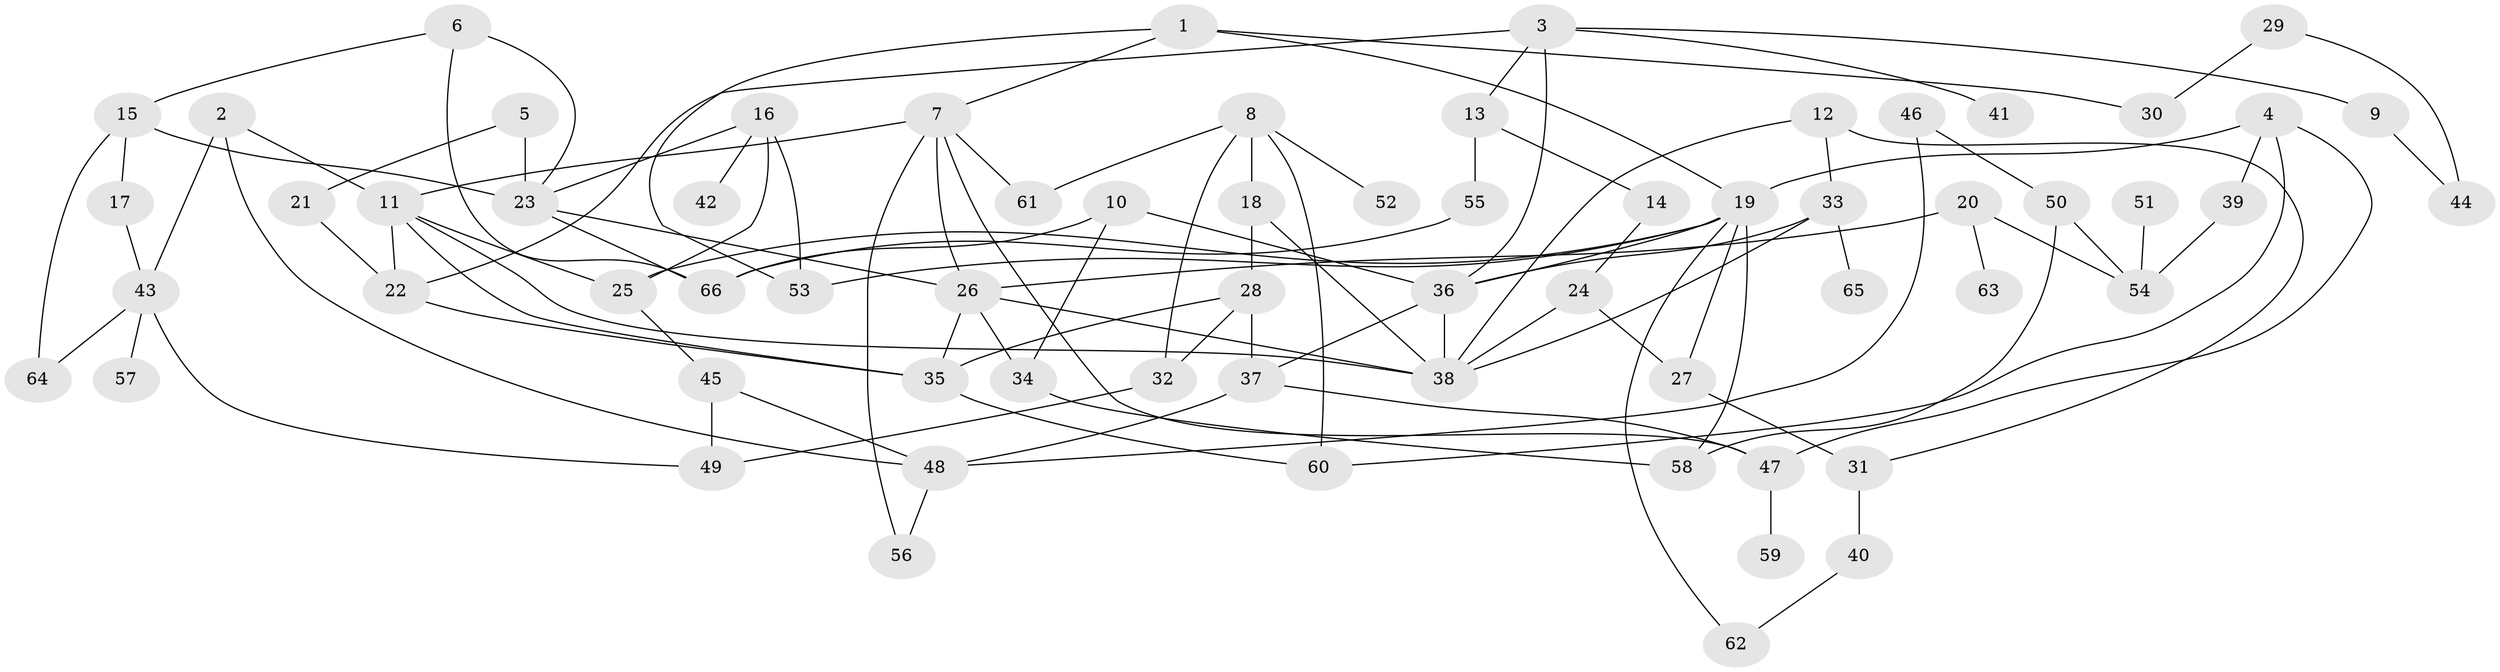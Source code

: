 // original degree distribution, {7: 0.045454545454545456, 2: 0.32575757575757575, 9: 0.007575757575757576, 4: 0.13636363636363635, 3: 0.18181818181818182, 6: 0.007575757575757576, 5: 0.045454545454545456, 1: 0.25}
// Generated by graph-tools (version 1.1) at 2025/01/03/09/25 03:01:04]
// undirected, 66 vertices, 106 edges
graph export_dot {
graph [start="1"]
  node [color=gray90,style=filled];
  1;
  2;
  3;
  4;
  5;
  6;
  7;
  8;
  9;
  10;
  11;
  12;
  13;
  14;
  15;
  16;
  17;
  18;
  19;
  20;
  21;
  22;
  23;
  24;
  25;
  26;
  27;
  28;
  29;
  30;
  31;
  32;
  33;
  34;
  35;
  36;
  37;
  38;
  39;
  40;
  41;
  42;
  43;
  44;
  45;
  46;
  47;
  48;
  49;
  50;
  51;
  52;
  53;
  54;
  55;
  56;
  57;
  58;
  59;
  60;
  61;
  62;
  63;
  64;
  65;
  66;
  1 -- 7 [weight=1.0];
  1 -- 19 [weight=1.0];
  1 -- 30 [weight=1.0];
  1 -- 53 [weight=1.0];
  2 -- 11 [weight=1.0];
  2 -- 43 [weight=2.0];
  2 -- 48 [weight=1.0];
  3 -- 9 [weight=1.0];
  3 -- 13 [weight=1.0];
  3 -- 22 [weight=1.0];
  3 -- 36 [weight=1.0];
  3 -- 41 [weight=1.0];
  4 -- 19 [weight=1.0];
  4 -- 39 [weight=1.0];
  4 -- 47 [weight=1.0];
  4 -- 60 [weight=1.0];
  5 -- 21 [weight=1.0];
  5 -- 23 [weight=1.0];
  6 -- 15 [weight=1.0];
  6 -- 23 [weight=1.0];
  6 -- 66 [weight=1.0];
  7 -- 11 [weight=1.0];
  7 -- 26 [weight=1.0];
  7 -- 47 [weight=1.0];
  7 -- 56 [weight=1.0];
  7 -- 61 [weight=1.0];
  8 -- 18 [weight=1.0];
  8 -- 32 [weight=1.0];
  8 -- 52 [weight=1.0];
  8 -- 60 [weight=1.0];
  8 -- 61 [weight=1.0];
  9 -- 44 [weight=1.0];
  10 -- 34 [weight=1.0];
  10 -- 36 [weight=1.0];
  10 -- 66 [weight=1.0];
  11 -- 22 [weight=1.0];
  11 -- 25 [weight=1.0];
  11 -- 35 [weight=1.0];
  11 -- 38 [weight=1.0];
  12 -- 31 [weight=1.0];
  12 -- 33 [weight=1.0];
  12 -- 38 [weight=1.0];
  13 -- 14 [weight=1.0];
  13 -- 55 [weight=1.0];
  14 -- 24 [weight=1.0];
  15 -- 17 [weight=1.0];
  15 -- 23 [weight=1.0];
  15 -- 64 [weight=1.0];
  16 -- 23 [weight=1.0];
  16 -- 25 [weight=1.0];
  16 -- 42 [weight=1.0];
  16 -- 53 [weight=1.0];
  17 -- 43 [weight=1.0];
  18 -- 28 [weight=1.0];
  18 -- 38 [weight=1.0];
  19 -- 25 [weight=2.0];
  19 -- 27 [weight=1.0];
  19 -- 36 [weight=1.0];
  19 -- 53 [weight=1.0];
  19 -- 58 [weight=1.0];
  19 -- 62 [weight=1.0];
  20 -- 26 [weight=1.0];
  20 -- 54 [weight=1.0];
  20 -- 63 [weight=1.0];
  21 -- 22 [weight=1.0];
  22 -- 35 [weight=1.0];
  23 -- 26 [weight=1.0];
  23 -- 66 [weight=1.0];
  24 -- 27 [weight=1.0];
  24 -- 38 [weight=1.0];
  25 -- 45 [weight=1.0];
  26 -- 34 [weight=1.0];
  26 -- 35 [weight=1.0];
  26 -- 38 [weight=1.0];
  27 -- 31 [weight=1.0];
  28 -- 32 [weight=1.0];
  28 -- 35 [weight=1.0];
  28 -- 37 [weight=2.0];
  29 -- 30 [weight=1.0];
  29 -- 44 [weight=1.0];
  31 -- 40 [weight=1.0];
  32 -- 49 [weight=1.0];
  33 -- 36 [weight=1.0];
  33 -- 38 [weight=1.0];
  33 -- 65 [weight=1.0];
  34 -- 58 [weight=1.0];
  35 -- 60 [weight=1.0];
  36 -- 37 [weight=1.0];
  36 -- 38 [weight=1.0];
  37 -- 47 [weight=1.0];
  37 -- 48 [weight=1.0];
  39 -- 54 [weight=1.0];
  40 -- 62 [weight=1.0];
  43 -- 49 [weight=1.0];
  43 -- 57 [weight=1.0];
  43 -- 64 [weight=1.0];
  45 -- 48 [weight=1.0];
  45 -- 49 [weight=1.0];
  46 -- 48 [weight=1.0];
  46 -- 50 [weight=1.0];
  47 -- 59 [weight=1.0];
  48 -- 56 [weight=1.0];
  50 -- 54 [weight=1.0];
  50 -- 58 [weight=1.0];
  51 -- 54 [weight=1.0];
  55 -- 66 [weight=1.0];
}
